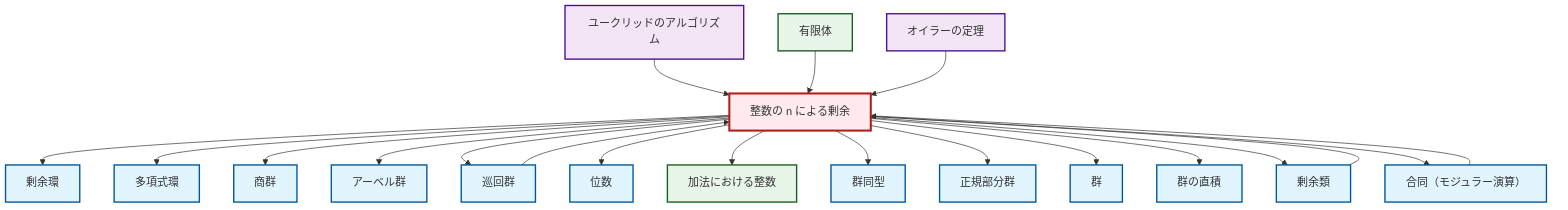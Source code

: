 graph TD
    classDef definition fill:#e1f5fe,stroke:#01579b,stroke-width:2px
    classDef theorem fill:#f3e5f5,stroke:#4a148c,stroke-width:2px
    classDef axiom fill:#fff3e0,stroke:#e65100,stroke-width:2px
    classDef example fill:#e8f5e9,stroke:#1b5e20,stroke-width:2px
    classDef current fill:#ffebee,stroke:#b71c1c,stroke-width:3px
    ex-quotient-integers-mod-n["整数の n による剰余"]:::example
    def-direct-product["群の直積"]:::definition
    def-normal-subgroup["正規部分群"]:::definition
    def-congruence["合同（モジュラー演算）"]:::definition
    ex-finite-field["有限体"]:::example
    def-coset["剰余類"]:::definition
    thm-euclidean-algorithm["ユークリッドのアルゴリズム"]:::theorem
    def-isomorphism["群同型"]:::definition
    def-order["位数"]:::definition
    ex-integers-addition["加法における整数"]:::example
    thm-euler["オイラーの定理"]:::theorem
    def-quotient-ring["剰余環"]:::definition
    def-abelian-group["アーベル群"]:::definition
    def-cyclic-group["巡回群"]:::definition
    def-group["群"]:::definition
    def-quotient-group["商群"]:::definition
    def-polynomial-ring["多項式環"]:::definition
    ex-quotient-integers-mod-n --> def-quotient-ring
    def-cyclic-group --> ex-quotient-integers-mod-n
    ex-quotient-integers-mod-n --> def-polynomial-ring
    ex-quotient-integers-mod-n --> def-quotient-group
    ex-quotient-integers-mod-n --> def-abelian-group
    thm-euclidean-algorithm --> ex-quotient-integers-mod-n
    ex-quotient-integers-mod-n --> def-cyclic-group
    ex-quotient-integers-mod-n --> def-order
    ex-quotient-integers-mod-n --> ex-integers-addition
    ex-quotient-integers-mod-n --> def-isomorphism
    def-congruence --> ex-quotient-integers-mod-n
    ex-quotient-integers-mod-n --> def-normal-subgroup
    ex-quotient-integers-mod-n --> def-group
    def-coset --> ex-quotient-integers-mod-n
    ex-quotient-integers-mod-n --> def-direct-product
    ex-finite-field --> ex-quotient-integers-mod-n
    thm-euler --> ex-quotient-integers-mod-n
    ex-quotient-integers-mod-n --> def-coset
    ex-quotient-integers-mod-n --> def-congruence
    class ex-quotient-integers-mod-n current